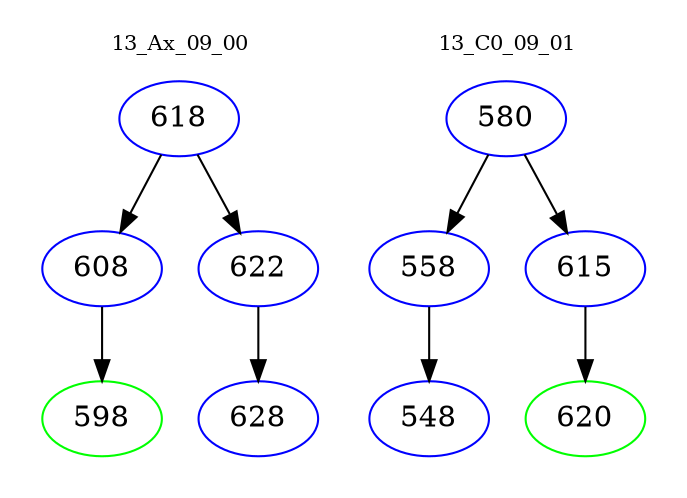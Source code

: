 digraph{
subgraph cluster_0 {
color = white
label = "13_Ax_09_00";
fontsize=10;
T0_618 [label="618", color="blue"]
T0_618 -> T0_608 [color="black"]
T0_608 [label="608", color="blue"]
T0_608 -> T0_598 [color="black"]
T0_598 [label="598", color="green"]
T0_618 -> T0_622 [color="black"]
T0_622 [label="622", color="blue"]
T0_622 -> T0_628 [color="black"]
T0_628 [label="628", color="blue"]
}
subgraph cluster_1 {
color = white
label = "13_C0_09_01";
fontsize=10;
T1_580 [label="580", color="blue"]
T1_580 -> T1_558 [color="black"]
T1_558 [label="558", color="blue"]
T1_558 -> T1_548 [color="black"]
T1_548 [label="548", color="blue"]
T1_580 -> T1_615 [color="black"]
T1_615 [label="615", color="blue"]
T1_615 -> T1_620 [color="black"]
T1_620 [label="620", color="green"]
}
}
